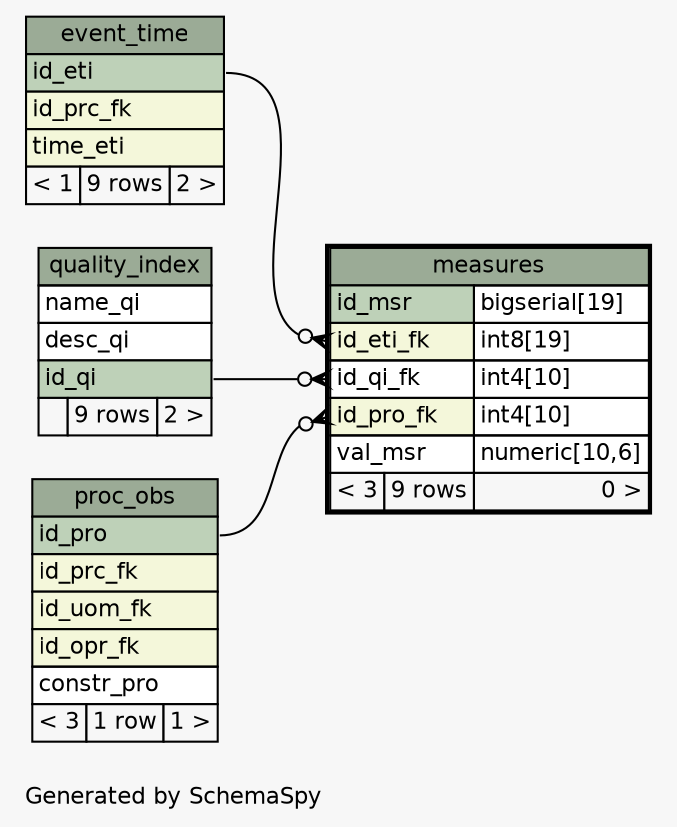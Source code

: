 // dot 2.26.3 on Linux 3.2.0-38-generic-pae
// SchemaSpy rev 590
digraph "oneDegreeRelationshipsDiagram" {
  graph [
    rankdir="RL"
    bgcolor="#f7f7f7"
    label="\nGenerated by SchemaSpy"
    labeljust="l"
    nodesep="0.18"
    ranksep="0.46"
    fontname="Helvetica"
    fontsize="11"
  ];
  node [
    fontname="Helvetica"
    fontsize="11"
    shape="plaintext"
  ];
  edge [
    arrowsize="0.8"
  ];
  "measures":"id_eti_fk":w -> "event_time":"id_eti":e [arrowhead=none dir=back arrowtail=crowodot];
  "measures":"id_pro_fk":w -> "proc_obs":"id_pro":e [arrowhead=none dir=back arrowtail=crowodot];
  "measures":"id_qi_fk":w -> "quality_index":"id_qi":e [arrowhead=none dir=back arrowtail=crowodot];
  "event_time" [
    label=<
    <TABLE BORDER="0" CELLBORDER="1" CELLSPACING="0" BGCOLOR="#ffffff">
      <TR><TD COLSPAN="3" BGCOLOR="#9bab96" ALIGN="CENTER">event_time</TD></TR>
      <TR><TD PORT="id_eti" COLSPAN="3" BGCOLOR="#bed1b8" ALIGN="LEFT">id_eti</TD></TR>
      <TR><TD PORT="id_prc_fk" COLSPAN="3" BGCOLOR="#f4f7da" ALIGN="LEFT">id_prc_fk</TD></TR>
      <TR><TD PORT="time_eti" COLSPAN="3" BGCOLOR="#f4f7da" ALIGN="LEFT">time_eti</TD></TR>
      <TR><TD ALIGN="LEFT" BGCOLOR="#f7f7f7">&lt; 1</TD><TD ALIGN="RIGHT" BGCOLOR="#f7f7f7">9 rows</TD><TD ALIGN="RIGHT" BGCOLOR="#f7f7f7">2 &gt;</TD></TR>
    </TABLE>>
    URL="event_time.html"
    tooltip="event_time"
  ];
  "measures" [
    label=<
    <TABLE BORDER="2" CELLBORDER="1" CELLSPACING="0" BGCOLOR="#ffffff">
      <TR><TD COLSPAN="3" BGCOLOR="#9bab96" ALIGN="CENTER">measures</TD></TR>
      <TR><TD PORT="id_msr" COLSPAN="2" BGCOLOR="#bed1b8" ALIGN="LEFT">id_msr</TD><TD PORT="id_msr.type" ALIGN="LEFT">bigserial[19]</TD></TR>
      <TR><TD PORT="id_eti_fk" COLSPAN="2" BGCOLOR="#f4f7da" ALIGN="LEFT">id_eti_fk</TD><TD PORT="id_eti_fk.type" ALIGN="LEFT">int8[19]</TD></TR>
      <TR><TD PORT="id_qi_fk" COLSPAN="2" ALIGN="LEFT">id_qi_fk</TD><TD PORT="id_qi_fk.type" ALIGN="LEFT">int4[10]</TD></TR>
      <TR><TD PORT="id_pro_fk" COLSPAN="2" BGCOLOR="#f4f7da" ALIGN="LEFT">id_pro_fk</TD><TD PORT="id_pro_fk.type" ALIGN="LEFT">int4[10]</TD></TR>
      <TR><TD PORT="val_msr" COLSPAN="2" ALIGN="LEFT">val_msr</TD><TD PORT="val_msr.type" ALIGN="LEFT">numeric[10,6]</TD></TR>
      <TR><TD ALIGN="LEFT" BGCOLOR="#f7f7f7">&lt; 3</TD><TD ALIGN="RIGHT" BGCOLOR="#f7f7f7">9 rows</TD><TD ALIGN="RIGHT" BGCOLOR="#f7f7f7">0 &gt;</TD></TR>
    </TABLE>>
    URL="measures.html"
    tooltip="measures"
  ];
  "proc_obs" [
    label=<
    <TABLE BORDER="0" CELLBORDER="1" CELLSPACING="0" BGCOLOR="#ffffff">
      <TR><TD COLSPAN="3" BGCOLOR="#9bab96" ALIGN="CENTER">proc_obs</TD></TR>
      <TR><TD PORT="id_pro" COLSPAN="3" BGCOLOR="#bed1b8" ALIGN="LEFT">id_pro</TD></TR>
      <TR><TD PORT="id_prc_fk" COLSPAN="3" BGCOLOR="#f4f7da" ALIGN="LEFT">id_prc_fk</TD></TR>
      <TR><TD PORT="id_uom_fk" COLSPAN="3" BGCOLOR="#f4f7da" ALIGN="LEFT">id_uom_fk</TD></TR>
      <TR><TD PORT="id_opr_fk" COLSPAN="3" BGCOLOR="#f4f7da" ALIGN="LEFT">id_opr_fk</TD></TR>
      <TR><TD PORT="constr_pro" COLSPAN="3" ALIGN="LEFT">constr_pro</TD></TR>
      <TR><TD ALIGN="LEFT" BGCOLOR="#f7f7f7">&lt; 3</TD><TD ALIGN="RIGHT" BGCOLOR="#f7f7f7">1 row</TD><TD ALIGN="RIGHT" BGCOLOR="#f7f7f7">1 &gt;</TD></TR>
    </TABLE>>
    URL="proc_obs.html"
    tooltip="proc_obs"
  ];
  "quality_index" [
    label=<
    <TABLE BORDER="0" CELLBORDER="1" CELLSPACING="0" BGCOLOR="#ffffff">
      <TR><TD COLSPAN="3" BGCOLOR="#9bab96" ALIGN="CENTER">quality_index</TD></TR>
      <TR><TD PORT="name_qi" COLSPAN="3" ALIGN="LEFT">name_qi</TD></TR>
      <TR><TD PORT="desc_qi" COLSPAN="3" ALIGN="LEFT">desc_qi</TD></TR>
      <TR><TD PORT="id_qi" COLSPAN="3" BGCOLOR="#bed1b8" ALIGN="LEFT">id_qi</TD></TR>
      <TR><TD ALIGN="LEFT" BGCOLOR="#f7f7f7">  </TD><TD ALIGN="RIGHT" BGCOLOR="#f7f7f7">9 rows</TD><TD ALIGN="RIGHT" BGCOLOR="#f7f7f7">2 &gt;</TD></TR>
    </TABLE>>
    URL="quality_index.html"
    tooltip="quality_index"
  ];
}
